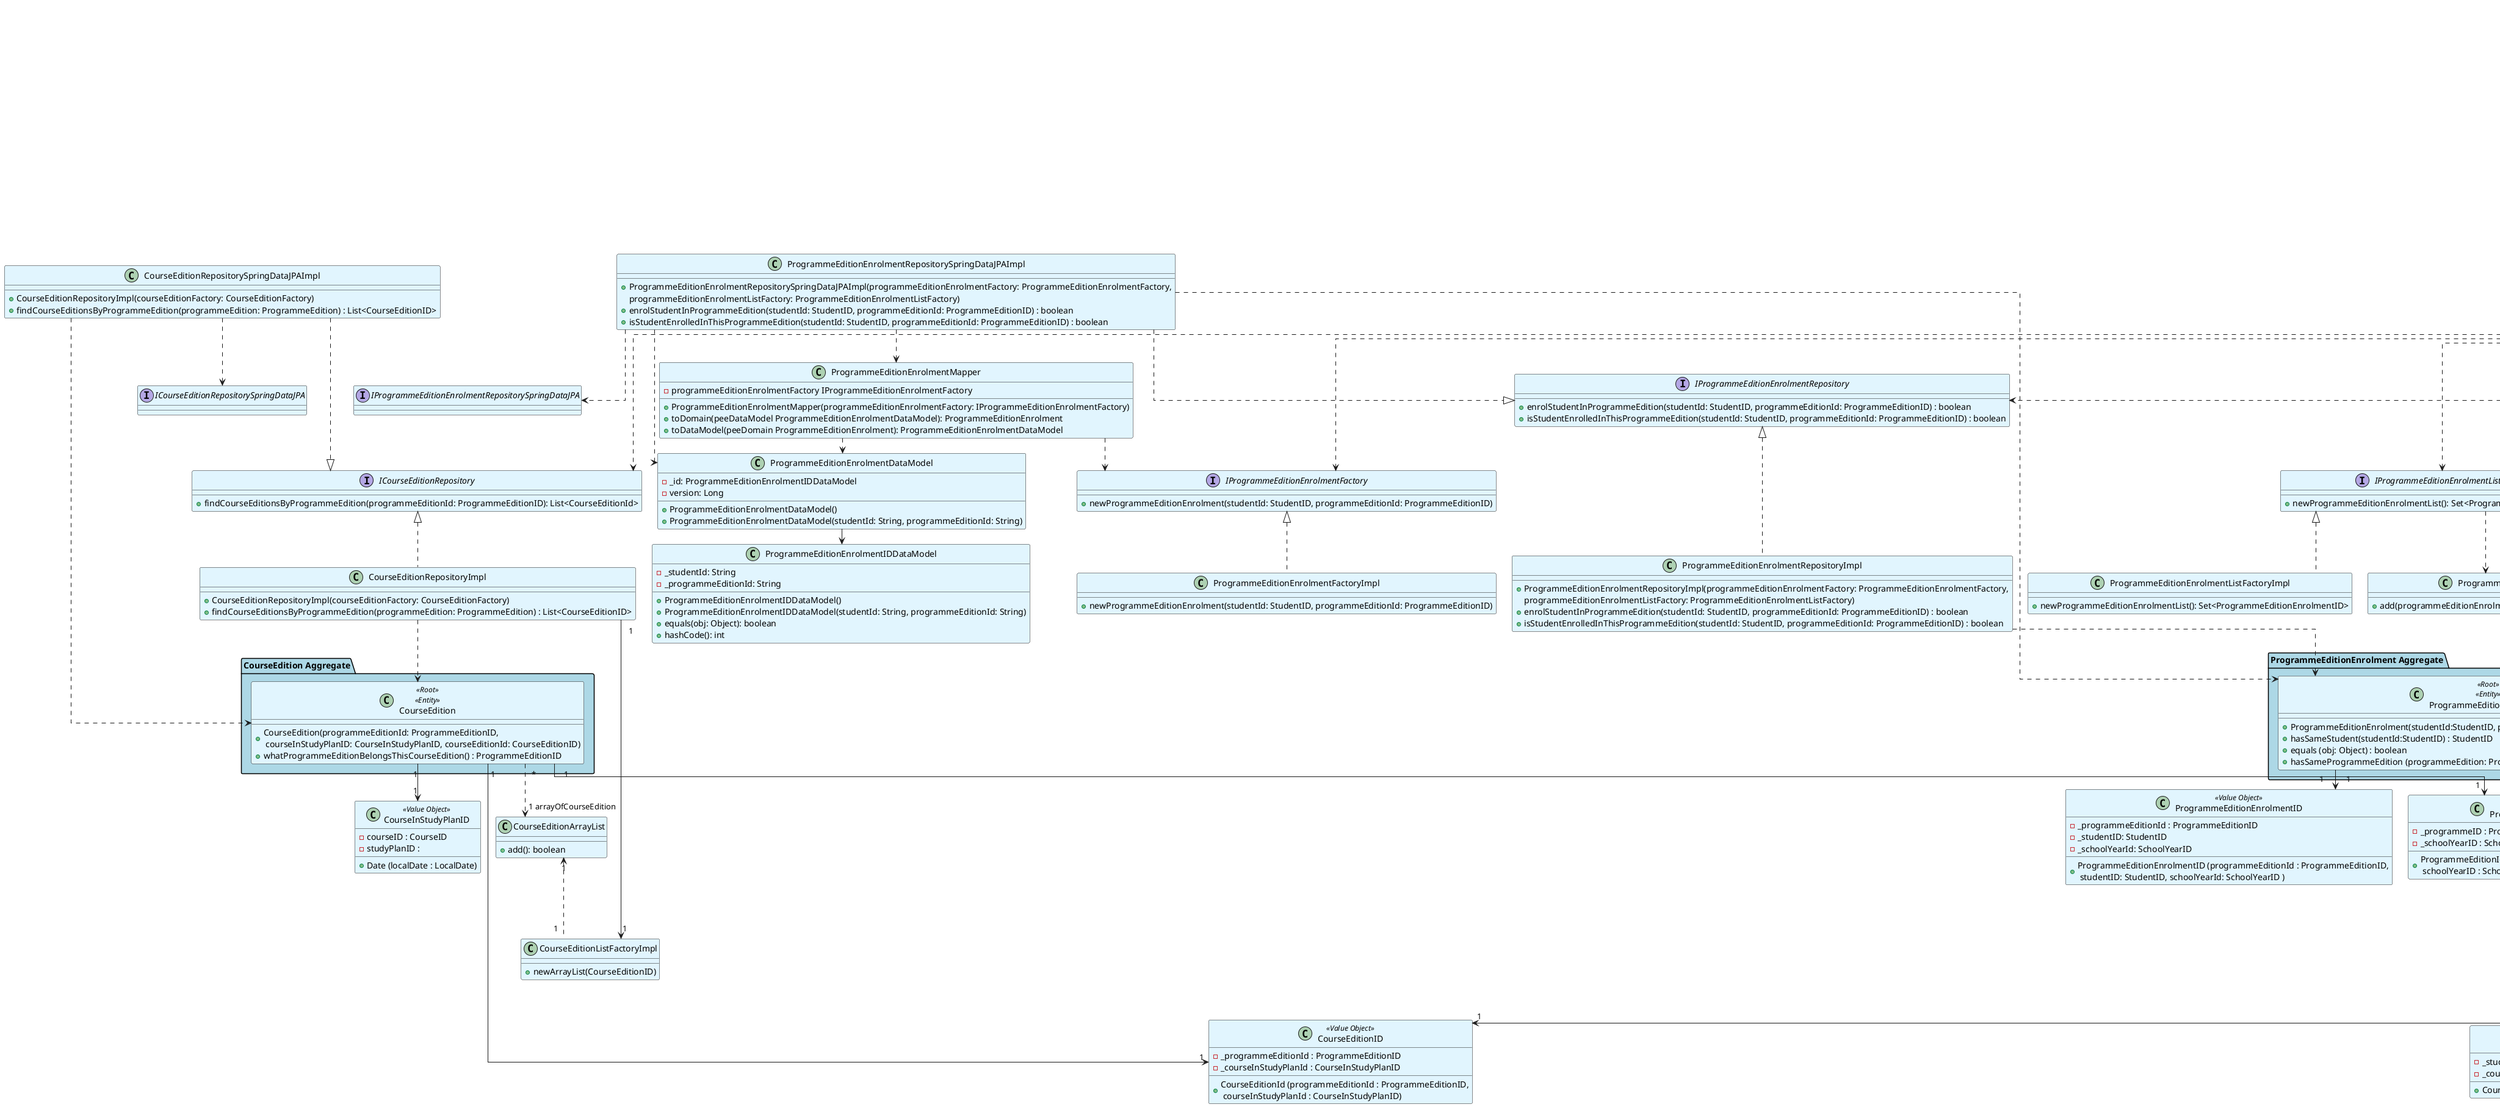 @startuml
'!pragma layout smetana
'left to right direction
'top to bottom direction

skinparam ranksep 25
skinparam nodesep 25
skinparam classBackgroundColor #E1F5FE
skinparam linetype ortho

class US17_EnrolStudentInProgrammeEditionAndSetOfCoursesEditionsController {
    +US17_EnrolStudentInProgrammeEditionAndSetOfCoursesEditionsController(programmeEditionEnrolmentService: IProgrammeEditionEnrolmentService)
    +getAllProgrammesIDs(): List<ProgrammeID>
    +getAllSchoolYearsIDs(): List<SchoolYearID>
    +enrolStudentInProgrammeEditionAndSetOfCoursesEditionsController(studentId: StudentID, programmeId: ProgrammeID, schoolYearId: SchoolYearID)
}


' Service Interfaces
interface IProgrammeEditionEnrolmentService{
    +ProgrammeEditionEnrolmentService(programmeEditionEnrolmentRepository: IProgrammeEditionEnrolmentRepository, \n programmeEditionRepository: IProgrammeEditionRepository, programmeRepository: IProgrammeRepository, \n courseEditionEnrolmentRepository: ICourseEditionEnrolmentRepository, courseEditionRepository: ICourseEditionRepository, \n schoolYearRepository: ISchoolYearRepository, programmeEnrolmentRepository: IProgrammeEnrolmentRepository
    +enrolStudentImProgrammeEditionAndSetOfCoursesEditions(studentId: StudentID, programmeId: ProgrammeID, schoolYearId: SchoolYearID
    +getAllProgrammesIDs(): List<ProgrammeID>
    +getAllSchoolYearsIDs(): List<SchoolYearID>
    }

'Repository Interfaces
interface IProgrammeEditionEnrolmentRepository {
    +enrolStudentInProgrammeEdition(studentId: StudentID, programmeEditionId: ProgrammeEditionID) : boolean
    +isStudentEnrolledInThisProgrammeEdition(studentId: StudentID, programmeEditionId: ProgrammeEditionID) : boolean
}

interface IProgrammeEditionRepository {
    +findProgrammeEditionIDByProgrammeIDAndSchoolYearID(programmeId: ProgrammeID, schoolYearId: SchoolYearID) : Optional<ProgrammeEditionID>
}

interface IProgrammeRepository {
    +getAllProgrammesIDs() : List<ProgrammeID>
}

interface ICourseEditionEnrolmentRepository {
    +enrolStudentInACourseEdition (studentId: StudentID, courseEditionId: CourseEditionID) : boolean
    +findByStudentAndEdition (studentId: StudentID, courseEditionId: CourseEditionID) : Optional<CourseEditionEnrolment>
    +enrolStudentInProgrammeEditionCoursesEditions (studentId: StudentID, courseEditionsId: List<CourseEditionID>) : void
}

interface ICourseEditionRepository {
    +findCourseEditionsByProgrammeEdition(programmeEditionId: ProgrammeEditionID): List<CourseEditionId>
}

interface ISchoolYearRepository {
    +getAllSchoolYearsIDs() : List<SchoolYearID>
}

interface IProgrammeEnrolmentRepository {
    +isStudentEnrolled(studentId: StudentID, programmeId: ProgrammeID) : boolean
}

interface IProgrammeEditionEnrolmentFactory{
    +newProgrammeEditionEnrolment(studentId: StudentID, programmeEditionId: ProgrammeEditionID)
}

interface IProgrammeEditionEnrolmentListFactory{
    +newProgrammeEditionEnrolmentList(): Set<ProgrammeEditionEnrolmentId>
}

interface IProgrammeEditionEnrolmentRepositorySpringDataJPA {
}

interface IProgrammeRepositorySpringDataJPA {
}

interface IProgrammeEditionRepositorySpringDataJPA {
}

interface IProgrammeEnrolmentRepositorySpringDataJPA {
}

interface ICourseEditionEnrolmentRepositorySpringDataJPA {
}

interface ICourseEditionRepositorySpringDataJPA {
}

interface ISchoolYearRepositorySpringDataJPA {
}

' Services
class ProgrammeEditionEnrolmentServiceImpl {
    +ProgrammeEditionEnrolmentService(programmeEditionEnrolmentRepository: IProgrammeEditionEnrolmentRepository, \n programmeEditionRepository: IProgrammeEditionRepository, programmeRepository: IProgrammeRepository, \n courseEditionEnrolmentRepository: ICourseEditionEnrolmentRepository, courseEditionRepository: ICourseEditionRepository, \n schoolYearRepository: ISchoolYearRepository, programmeEnrolmentRepository: IProgrammeEnrolmentRepository
    +enrolStudentImProgrammeEditionAndSetOfCoursesEditions(studentId: StudentID, programmeId: ProgrammeID, schoolYearId: SchoolYearID
    +getAllProgrammesIDs(): List<ProgrammeID>
    +getAllSchoolYearsIDs(): List<SchoolYearID>
}

'Repositories
class ProgrammeEditionEnrolmentRepositoryImpl {
    +ProgrammeEditionEnrolmentRepositoryImpl(programmeEditionEnrolmentFactory: ProgrammeEditionEnrolmentFactory,
          programmeEditionEnrolmentListFactory: ProgrammeEditionEnrolmentListFactory)
    +enrolStudentInProgrammeEdition(studentId: StudentID, programmeEditionId: ProgrammeEditionID) : boolean
    +isStudentEnrolledInThisProgrammeEdition(studentId: StudentID, programmeEditionId: ProgrammeEditionID) : boolean
}

class ProgrammeEditionEnrolmentRepositorySpringDataJPAImpl {
    +ProgrammeEditionEnrolmentRepositorySpringDataJPAImpl(programmeEditionEnrolmentFactory: ProgrammeEditionEnrolmentFactory,
          programmeEditionEnrolmentListFactory: ProgrammeEditionEnrolmentListFactory)
    +enrolStudentInProgrammeEdition(studentId: StudentID, programmeEditionId: ProgrammeEditionID) : boolean
    +isStudentEnrolledInThisProgrammeEdition(studentId: StudentID, programmeEditionId: ProgrammeEditionID) : boolean
}

class ProgrammeEditionRepositoryImpl {
    +ProgrammeEditionRepositoryImpl(programmeEditionFactory: ProgrammeEditionFactory)
    +findProgrammeEditionIDByProgrammeIDAndSchoolYearID(programmeId: ProgrammeID, schoolYearId: SchoolYearID) : Optional<ProgrammeEditionID>
}

class ProgrammeEditionRepositorySpringDataJPAImpl {
    +ProgrammeEditionRepositoryImpl(programmeEditionFactory: ProgrammeEditionFactory)
    +findProgrammeEditionIDByProgrammeIDAndSchoolYearID(programmeId: ProgrammeID, schoolYearId: SchoolYearID) : Optional<ProgrammeEditionID>
}

class ProgrammeRepositoryImpl {
    +ProgrammeRepositoryImpl(programmeFactory: ProgrammeFactory)
    +getAllProgrammesIDs() : List<ProgrammeID>
}

class ProgrammeRepositorySpringDataJPAImpl {
    +ProgrammeRepositoryImpl(programmeFactory: ProgrammeFactory)
    +getAllProgrammesIDs() : List<ProgrammeID>
}

class CourseEditionEnrolmentRepositoryImpl {
    +CourseEditionEnrolmentRepositoryImpl ()
    +enrolStudentInACourseEdition(studentId: StudentID, courseEditionId: CourseEditionID) : boolean
    +findByStudentAndEdition(studentId: StudentID, courseEditionId: CourseEditionID) : Optional<CourseEditionEnrolment>
    +enrolStudentInProgrammeEditionCoursesEditions(studentId: StudentID, courseEditions: List<CourseEditionID>) : void
}

class CourseEditionEnrolmentRepositorySpringDataJPAImpl {
    +CourseEditionEnrolmentRepositoryImpl ()
    +enrolStudentInACourseEdition(studentId: StudentID, courseEditionId: CourseEditionID) : boolean
    +findByStudentAndEdition(studentId: StudentID, courseEditionId: CourseEditionID) : Optional<CourseEditionEnrolment>
    +enrolStudentInProgrammeEditionCoursesEditions(studentId: StudentID, courseEditions: List<CourseEditionID>) : void
}

class CourseEditionRepositoryImpl {
    +CourseEditionRepositoryImpl(courseEditionFactory: CourseEditionFactory)
    +findCourseEditionsByProgrammeEdition(programmeEdition: ProgrammeEdition) : List<CourseEditionID>
}

class CourseEditionRepositorySpringDataJPAImpl {
    +CourseEditionRepositoryImpl(courseEditionFactory: CourseEditionFactory)
    +findCourseEditionsByProgrammeEdition(programmeEdition: ProgrammeEdition) : List<CourseEditionID>
}

class SchoolYearRepositoryImpl {
    +SchoolYearRepositoryImpl(schoolYearFactory: SchoolYearFactory, schoolYearListFactory: SchoolYearListFactory)
    +getAllSchoolYearsIDs() : List<SchoolYearID>
}

class SchoolYearRepositorySpringDataJPAImpl {
    +SchoolYearRepositoryImpl(schoolYearFactory: SchoolYearFactory, schoolYearListFactory: SchoolYearListFactory)
    +getAllSchoolYearsIDs() : List<SchoolYearID>
}

class ProgrammeEnrolmentRepositoryImpl {
    +ProgrammeEnrolmentRepositoryImpl()
    +isStudentEnrolled(studentId: ProgrammeEnrolmentRepositoryStudentID, programmeId: ProgrammeID) : boolean
}

class ProgrammeEnrolmentRepositorySpringDataJPAImpl {
    +ProgrammeEnrolmentRepositoryImpl()
    +isStudentEnrolled(studentId: ProgrammeEnrolmentRepositoryStudentID, programmeId: ProgrammeID) : boolean
}


'Aggregates
package "CourseEditionEnrolment Aggregate" #Lightblue {
    class CourseEditionEnrolment <<Root>> <<Entity>> {
    +CourseEditionEnrolment(studentId:StudentID, courseEditionId: CourseEditionID)
    +hasStudent (studentId: StudentID) : boolean
    +hasCourseEdition (courseEditionId: CourseEditionID) : boolean
    }
}

package "ProgrammeEditionEnrolment Aggregate" #Lightblue {
    class ProgrammeEditionEnrolment <<Root>> <<Entity>> {
    +ProgrammeEditionEnrolment(studentId:StudentID, programmeEditionId: ProgrammeEditionID)
    +hasSameStudent(studentId:StudentID) : StudentID
    +equals (obj: Object) : boolean
    +hasSameProgrammeEdition (programmeEdition: ProgrammeEdition) : ProgrammeEditionID
    }
}

package "Programme Aggregate" #Lightblue{
    class Programme <<Root>> <<Entity>>  {
     + Programme(name : NameWithNumbersAndSpecialChars, acronym : Acronym,\n quantityOfEcts: QuantEcts, quantityOfSemesters : QuantSemesters,
          degreeTypeID : DegreeTypeID, departmentID : DepartmentID, programmeDirectorID : TeacherID)
     +getProgrammesID() : ProgrammeID
    }
 }

 package "Student Aggregate" #Lightblue{
     class Student <<Root>> <<Entity>> {
         +Student(studentId: StudentID, name: Name, NIF: NIF, phone: Phone,
         email: Email, address: Address, academicEmail  : StudentAcademicEmail)
     }
 }

 package "ProgrammeEdition Aggregate" #Lightblue{
     class ProgrammeEdition <<Root>> <<Entity>> {
         +ProgrammeEdition(programmeId: ProgrammeID, schoolYearId: SchoolYearID)
         +findProgrammeIDInProgrammeEdition() : ProgrammeID
         +findSchoolYearIDInProgrammeEdition() : SchoolYearID
     }
 }

 package "CourseEdition Aggregate" #Lightblue{
     class CourseEdition <<Root>> <<Entity>> {
         +CourseEdition(programmeEditionId: ProgrammeEditionID,\n courseInStudyPlanID: CourseInStudyPlanID, courseEditionId: CourseEditionID)
         +whatProgrammeEditionBelongsThisCourseEdition() : ProgrammeEditionID
     }
 }

 package "SchoolYear Aggregate" #Lightblue{
     class SchoolYear <<Root>> <<Entity>>  {
        +SchoolYear(description: Description, startDate: Date, endDate: Date)
    }
 }

package "ProgrammeEnrolment Aggregate" #Lightblue{
    class ProgrammeEnrolment <<Root>> <<Entity>> {
        +ProgrammeEnrolment(studentId: StudentID, accessMethod: AccessMethod,\n programmeID: ProgrammeID, date: Date)
        +hasSameStudent() : StudentID
        +hasSameProgramme() : ProgrammeID
    }
}

'DataModel

class ProgrammeEditionEnrolmentIDDataModel {
      - _studentId: String
      - _programmeEditionId: String
      + ProgrammeEditionEnrolmentIDDataModel()
      + ProgrammeEditionEnrolmentIDDataModel(studentId: String, programmeEditionId: String)
      + equals(obj: Object): boolean
      + hashCode(): int
}

class ProgrammeEditionEnrolmentDataModel{
      - _id: ProgrammeEditionEnrolmentIDDataModel
      - version: Long
      + ProgrammeEditionEnrolmentDataModel()
      + ProgrammeEditionEnrolmentDataModel(studentId: String, programmeEditionId: String)
      }

'Mapper
class ProgrammeEditionEnrolmentMapper{
      - programmeEditionEnrolmentFactory IProgrammeEditionEnrolmentFactory
      + ProgrammeEditionEnrolmentMapper(programmeEditionEnrolmentFactory: IProgrammeEditionEnrolmentFactory)
      + toDomain(peeDataModel ProgrammeEditionEnrolmentDataModel): ProgrammeEditionEnrolment
      + toDataModel(peeDomain ProgrammeEditionEnrolment): ProgrammeEditionEnrolmentDataModel
}

'Value Objects

class CourseEditionEnrolmentID <<Value Object>>{
    -_studentID: StudentID
    - _courseEditionID : CourseEditionID
    + CourseEditionEnrolmentID (studentId: StudentID, courseEditionID : CourseEditionID)
}

class ProgrammeEditionEnrolmentID <<Value Object>> {
    - _programmeEditionId : ProgrammeEditionID
    -_studentID: StudentID
    -_schoolYearId: SchoolYearID
    + ProgrammeEditionEnrolmentID (programmeEditionId : ProgrammeEditionID,\n studentID: StudentID, schoolYearId: SchoolYearID )
}

class ProgrammeID <<Value Object>> {
    -_name : NameWithNumbersAndSpecialChars
    -_acronym : Acronym
    + ProgrammeID (name : NameWithNumbersAndSpecialChars,acronym : Acronym)
}

class StudentID <<Value Object>> {
    -_uniqueNumber : int
    + StudentID(uniqueNumber : int)
}

class Name <<Value Object>> {
    -_name : String
    + Name(name : String)
}

class NIF <<Value Object>> {
    -_NIF : String
    + NIF(NIF : String)
}

class Phone <<Value Object>> {
    -_phone : String
    + Phone(phone : String)
}

class Acronym <<Value Object>> {
     -_acronym : String
     + Acronym(acronym : String)
}

class QuantEcts <<ValueObject>> {
    -_quantEcts: int
    + QuantEcts(quantityOfEcts : int)
}

class QuantityOfSemesters <<ValueObject>> {
    -_quantityOfSemesters: int
    + QuantSemesters(quantityOfSemesters: int)
}

class Email <<Value Object>> {
    -_email : String
    + Email(email : String)
}

class AccessMethodID <<Value Object>> {
    -_accessMethodID : UUID
    + AccessMethod(_accessMethodId : UUID)
}


class NameWithNumbersAndSpecialChars <<Value Object>> {
    -_nameWithNumbersAndSpecialChars : String
    + NameWithNumbersAndSpecialChars\n(_nameWithNumbersAndSpecialChars : String)
}

class StudentAcademicEmail <<Value Object>> {
    -_studentAcademicEmail : String
    + StudentAcademicEmail(institutionalEmail : String)
}
class Address <<Value Object>> {
        +Address(street: Street, postalCode: PostalCode, location: Location, country: Country)
        + getStreet() : Street
        + getPostalCode() : PostalCode
        + getLocation() : Location
        + getCountry() : Country
    }

class Street <<Value Object>> {
    -_street : String
    + Street(street : String)
}

class PostalCode <<Value Object>> {
    -_postalCode : String
    + PostalCode(postalCode : String)
}

class Location <<Value Object>> {
    -_location : String
    + Location(location : String)
}

class Country <<Value Object>> {
    -_country : String
    + Country(country : String)
}

class ProgrammeEnrolmentID <<Value Object>>{
    - _programmeEnrolmentId : UUID
    + getProgrammeEnrolmentId() : _programmeEnrolmentId
}

class CourseEditionID <<Value Object>>{
    -_programmeEditionId : ProgrammeEditionID
    -_courseInStudyPlanId : CourseInStudyPlanID
    + CourseEditionId (programmeEditionId : ProgrammeEditionID,\n courseInStudyPlanId : CourseInStudyPlanID)
}

class ProgrammeEditionID <<Value Object>> {
        -_programmeID : ProgrammeID
        -_schoolYearID : SchoolYearID
        + ProgrammeEditionId (programmeID : ProgrammeID,\n schoolYearID : SchoolYearID )
}

class SchoolYearID <<Value Object>>{
    -_schoolYearID : UUID
    + SchoolYearId (schoolYearID: UUID)
    }

class Date <<Value Object>> {
     -localDate: LocalDate
     +Date (localDate : LocalDate)
}

class CourseInStudyPlanID <<Value Object>> {
     -courseID : CourseID
     -studyPlanID :
     +Date (localDate : LocalDate)
}

class  EnrolmentStatus <<Value Object>> {
     -_isActive: boolean
     +EnrollmentStatus(isActive: boolean)
}

class  Description <<Value Object>> {
     -_description: String
     +Description(description: String)
}

class TeacherID <<Value Object>> {
     + TeacherID (teacherAcronym: TeacherAcronym)
     + equals(obj: Object): boolean
     }

class DepartmentID <<Value Object>> {
    + DepartmentID(acronym: DepartmentAcronym)
    + getAcronym(): DepartmentAcronym
    + equals(obj: Object): boolean
    + hashCode(): int
}

class DegreeTypeID <<Value Object>> {
    - String _dtID
    + DegreeTypeID(String dtID)
}



'Factory
class ProgrammeEditionEnrolmentFactoryImpl {
    +newProgrammeEditionEnrolment(studentId: StudentID, programmeEditionId: ProgrammeEditionID)
}

class ProgrammeEditionEnrolmentListFactoryImpl{
+newProgrammeEditionEnrolmentList(): Set<ProgrammeEditionEnrolmentID>
}

class CourseEditionEnrolmentListFactoryImpl {
    +newArrayList(): List<CourseEditionEnrolmentID>
}

class CourseEditionListFactoryImpl{
    +newArrayList(CourseEditionID)
}


'Others

class HashSet{
    + add(): boolean
}

class ProgrammeArrayList {
    +add(): boolean
}

class ProgrammeEditionEnrolmentArrayList{
     +add(programmeEditionEnrolment: ProgrammeEditionEnrolment): boolean
}

class SchoolYearArrayList {
    +add(): boolean
}

class CourseEditionArrayList{
     +add(): boolean
}

' Controller - IService
US17_EnrolStudentInProgrammeEditionAndSetOfCoursesEditionsController  ..>  IProgrammeEditionEnrolmentService

' IService - Service
IProgrammeEditionEnrolmentService  <|...  ProgrammeEditionEnrolmentServiceImpl

ProgrammeEditionEnrolmentServiceImpl  ..>  IProgrammeEditionEnrolmentRepository
ProgrammeEditionEnrolmentServiceImpl  ..>  IProgrammeEditionRepository
ProgrammeEditionEnrolmentServiceImpl  ..>  IProgrammeRepository
ProgrammeEditionEnrolmentServiceImpl  ..>  ICourseEditionEnrolmentRepository
ProgrammeEditionEnrolmentServiceImpl  ..>  ICourseEditionRepository
ProgrammeEditionEnrolmentServiceImpl  ..>  ISchoolYearRepository
ProgrammeEditionEnrolmentServiceImpl  ..>  IProgrammeEnrolmentRepository


' Repository -> interface
IProgrammeEditionEnrolmentRepository <|... ProgrammeEditionEnrolmentRepositoryImpl
IProgrammeEditionRepository <|.. ProgrammeEditionRepositoryImpl
IProgrammeRepository <|.. ProgrammeRepositoryImpl
ICourseEditionEnrolmentRepository <|.. CourseEditionEnrolmentRepositoryImpl
ICourseEditionRepository <|.. CourseEditionRepositoryImpl
ISchoolYearRepository <|.. SchoolYearRepositoryImpl
IProgrammeEnrolmentRepository <|.. ProgrammeEnrolmentRepositoryImpl

' Repository -> Aggregates
ProgrammeRepositoryImpl ..> Programme
CourseEditionEnrolmentRepositoryImpl ..> CourseEditionEnrolment
ProgrammeEditionEnrolmentRepositoryImpl ..> ProgrammeEditionEnrolment
ProgrammeEditionRepositoryImpl ..> ProgrammeEdition
CourseEditionRepositoryImpl ..> CourseEdition
SchoolYearRepositoryImpl ..> SchoolYear
ProgrammeEnrolmentRepositoryImpl ..> ProgrammeEnrolment

' Service -> InterfaceFactory
ProgrammeEditionEnrolmentServiceImpl ..> IProgrammeEditionEnrolmentListFactory
ProgrammeEditionEnrolmentServiceImpl ..> IProgrammeEditionEnrolmentFactory

' Other connections

CourseEditionRepositoryImpl "1       " --> "1" CourseEditionListFactoryImpl
'CourseEditionRepositoryImpl "1" --> "1" CourseEditionArrayList
CourseEditionArrayList "1" <.. "1" CourseEditionListFactoryImpl
CourseEditionArrayList "1 arrayOfCourseEdition" <.u. "*" CourseEdition

'CourseEditionEnrolmentRepositoryImpl "1" --> "1" CourseEditionEnrolmentListFactoryImpl
CourseEditionEnrolmentRepositoryImpl "1" --> "1" HashSet
HashSet "1" <.. "1" CourseEditionEnrolmentListFactoryImpl
HashSet "1" <.. "*" SchoolYear
'ProgrammeEditionEnrolmentRepositoryImpl "1" --> "1" ProgrammeEditionEnrolmentArrayList

ProgrammeEditionEnrolmentArrayList "1" ..> "*" ProgrammeEditionEnrolment
'ProgrammeEditionEnrolmentRepositoryImpl "1" ..> "1" ProgrammeEditionEnrolmentListFactoryImpl

IProgrammeEditionEnrolmentListFactory ..> ProgrammeEditionEnrolmentArrayList
IProgrammeEditionEnrolmentFactory <|.. ProgrammeEditionEnrolmentFactoryImpl
IProgrammeEditionEnrolmentListFactory <|.. ProgrammeEditionEnrolmentListFactoryImpl
ProgrammeEnrolmentRepositoryImpl "1" --> "*" ProgrammeEnrolment

'ProgrammeRepositoryImpl "1" --> "1" ProgrammeArrayList
ProgrammeArrayList "1" --> " _programme *" Programme

ProgrammeEdition "1" --> "1" SchoolYearID
ProgrammeEdition "1" --> ProgrammeID
ProgrammeEdition "1" --> "1" ProgrammeEditionID

CourseEdition "1" --> "1" CourseEditionID
CourseEdition "1" --> "1" ProgrammeEditionID
CourseEdition "1" --> "1" CourseInStudyPlanID

'SchoolYearRepositoryImpl "1" --> "1" SchoolYearArrayList
SchoolYearArrayList "1" --> " _schoolYear *" SchoolYear

ProgrammeEditionEnrolment "1"--> "1" ProgrammeEditionID
ProgrammeEditionEnrolment"1" --> "1" StudentID
ProgrammeEditionEnrolment "1"--> "1" ProgrammeEditionEnrolmentID

SchoolYear "1" --> "1" SchoolYearID
SchoolYear "1" --> "1" Description
SchoolYear "1" --> "1" Date

ProgrammeEditionEnrolment  " 1    " --> "1  _date " Date

CourseEditionEnrolment  "1" --> "1 _status" EnrolmentStatus
CourseEditionEnrolment "1" --> "_date 1    " Date
CourseEditionEnrolment "1"   -u-> "1"  StudentID
CourseEditionEnrolment "1" --> "1" CourseEditionID
CourseEditionEnrolment "1" --> "1" CourseEditionEnrolmentID

Programme "1" --> "1" ProgrammeID
Programme "1" --> "1" NameWithNumbersAndSpecialChars
Programme "1" --> "1" Acronym
Programme "1" --> "1" QuantEcts
Programme "1" --> "1" QuantityOfSemesters
Programme "1" --> "1" DepartmentID
Programme "1" --> "1" DegreeTypeID
Programme "1" --> "1" TeacherID

ProgrammeEnrolment "1" --> "1" ProgrammeID
ProgrammeEnrolment "1" --> "1" AccessMethodID
ProgrammeEnrolment "1" --> "1" Date
ProgrammeEnrolment "1" --> "1" StudentID
ProgrammeEnrolment "1" --> "1" ProgrammeEnrolmentID

Student "1" --> "1" StudentID
Student "*" --> "1" Name
Student "\n *" --> "1  " Email
Student "\n *" --> "1   " StudentAcademicEmail
Student "\n *" --> "1 " Phone
Student "\n *" --> "1 " NIF
Student "1" --> "1 _address" Address

Address "  *" ---> "1" Street
Address "*                " ---> "1" PostalCode
Address " *" ---> "1" Location
Address " *" ---> "1" Country

ProgrammeEditionEnrolmentRepositorySpringDataJPAImpl ..|> IProgrammeEditionEnrolmentRepository
ProgrammeEditionEnrolmentRepositorySpringDataJPAImpl ..> IProgrammeEditionEnrolmentRepositorySpringDataJPA
ProgrammeEditionEnrolmentRepositorySpringDataJPAImpl ..> ProgrammeEditionEnrolment
ProgrammeRepositorySpringDataJPAImpl ..|> IProgrammeRepository
ProgrammeRepositorySpringDataJPAImpl ..> IProgrammeRepositorySpringDataJPA
ProgrammeRepositorySpringDataJPAImpl ..> Programme
ProgrammeEditionRepositorySpringDataJPAImpl ..|> IProgrammeEditionRepository
ProgrammeEditionRepositorySpringDataJPAImpl ..> IProgrammeEditionRepositorySpringDataJPA
ProgrammeEditionRepositorySpringDataJPAImpl ..> ProgrammeEdition
ProgrammeEnrolmentRepositorySpringDataJPAImpl ..|> IProgrammeEnrolmentRepository
ProgrammeEnrolmentRepositorySpringDataJPAImpl ..> IProgrammeEnrolmentRepositorySpringDataJPA
ProgrammeEnrolmentRepositorySpringDataJPAImpl ..> ProgrammeEnrolment
CourseEditionEnrolmentRepositorySpringDataJPAImpl ..|> ICourseEditionEnrolmentRepository
CourseEditionEnrolmentRepositorySpringDataJPAImpl ..> ICourseEditionEnrolmentRepositorySpringDataJPA
CourseEditionEnrolmentRepositorySpringDataJPAImpl ..> CourseEditionEnrolment
CourseEditionRepositorySpringDataJPAImpl ...|> ICourseEditionRepository
CourseEditionRepositorySpringDataJPAImpl ..> ICourseEditionRepositorySpringDataJPA
CourseEditionRepositorySpringDataJPAImpl ..> CourseEdition
SchoolYearRepositorySpringDataJPAImpl ..|> ISchoolYearRepository
SchoolYearRepositorySpringDataJPAImpl ..> ISchoolYearRepositorySpringDataJPA
SchoolYearRepositorySpringDataJPAImpl ..> SchoolYear

ProgrammeEditionEnrolmentMapper ..> IProgrammeEditionEnrolmentFactory
ProgrammeEditionEnrolmentMapper ..> ProgrammeEditionEnrolmentDataModel
ProgrammeEditionEnrolmentRepositorySpringDataJPAImpl ..> ProgrammeEditionEnrolmentDataModel
ProgrammeEditionEnrolmentRepositorySpringDataJPAImpl ..> ProgrammeEditionEnrolmentMapper
ProgrammeEditionEnrolmentDataModel --> ProgrammeEditionEnrolmentIDDataModel

@enduml

